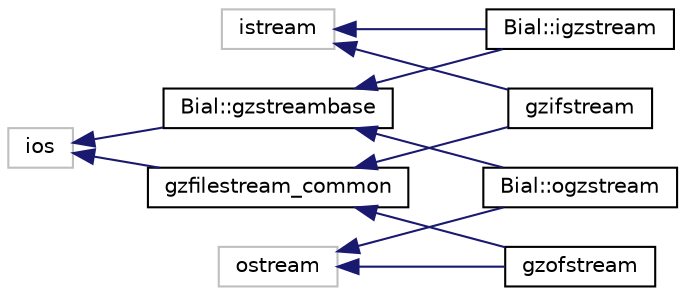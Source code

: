 digraph "Graphical Class Hierarchy"
{
  edge [fontname="Helvetica",fontsize="10",labelfontname="Helvetica",labelfontsize="10"];
  node [fontname="Helvetica",fontsize="10",shape=record];
  rankdir="LR";
  Node1 [label="ios",height=0.2,width=0.4,color="grey75", fillcolor="white", style="filled"];
  Node1 -> Node2 [dir="back",color="midnightblue",fontsize="10",style="solid",fontname="Helvetica"];
  Node2 [label="Bial::gzstreambase",height=0.2,width=0.4,color="black", fillcolor="white", style="filled",URL="$class_bial_1_1gzstreambase.html"];
  Node2 -> Node3 [dir="back",color="midnightblue",fontsize="10",style="solid",fontname="Helvetica"];
  Node3 [label="Bial::igzstream",height=0.2,width=0.4,color="black", fillcolor="white", style="filled",URL="$class_bial_1_1igzstream.html"];
  Node2 -> Node4 [dir="back",color="midnightblue",fontsize="10",style="solid",fontname="Helvetica"];
  Node4 [label="Bial::ogzstream",height=0.2,width=0.4,color="black", fillcolor="white", style="filled",URL="$class_bial_1_1ogzstream.html"];
  Node1 -> Node5 [dir="back",color="midnightblue",fontsize="10",style="solid",fontname="Helvetica"];
  Node5 [label="gzfilestream_common",height=0.2,width=0.4,color="black", fillcolor="white", style="filled",URL="$classgzfilestream__common.html"];
  Node5 -> Node6 [dir="back",color="midnightblue",fontsize="10",style="solid",fontname="Helvetica"];
  Node6 [label="gzifstream",height=0.2,width=0.4,color="black", fillcolor="white", style="filled",URL="$classgzifstream.html",tooltip="Gzipped file input stream class. "];
  Node5 -> Node7 [dir="back",color="midnightblue",fontsize="10",style="solid",fontname="Helvetica"];
  Node7 [label="gzofstream",height=0.2,width=0.4,color="black", fillcolor="white", style="filled",URL="$classgzofstream.html",tooltip="Gzipped file output stream class. "];
  Node8 [label="istream",height=0.2,width=0.4,color="grey75", fillcolor="white", style="filled"];
  Node8 -> Node3 [dir="back",color="midnightblue",fontsize="10",style="solid",fontname="Helvetica"];
  Node8 -> Node6 [dir="back",color="midnightblue",fontsize="10",style="solid",fontname="Helvetica"];
  Node9 [label="ostream",height=0.2,width=0.4,color="grey75", fillcolor="white", style="filled"];
  Node9 -> Node4 [dir="back",color="midnightblue",fontsize="10",style="solid",fontname="Helvetica"];
  Node9 -> Node7 [dir="back",color="midnightblue",fontsize="10",style="solid",fontname="Helvetica"];
}
